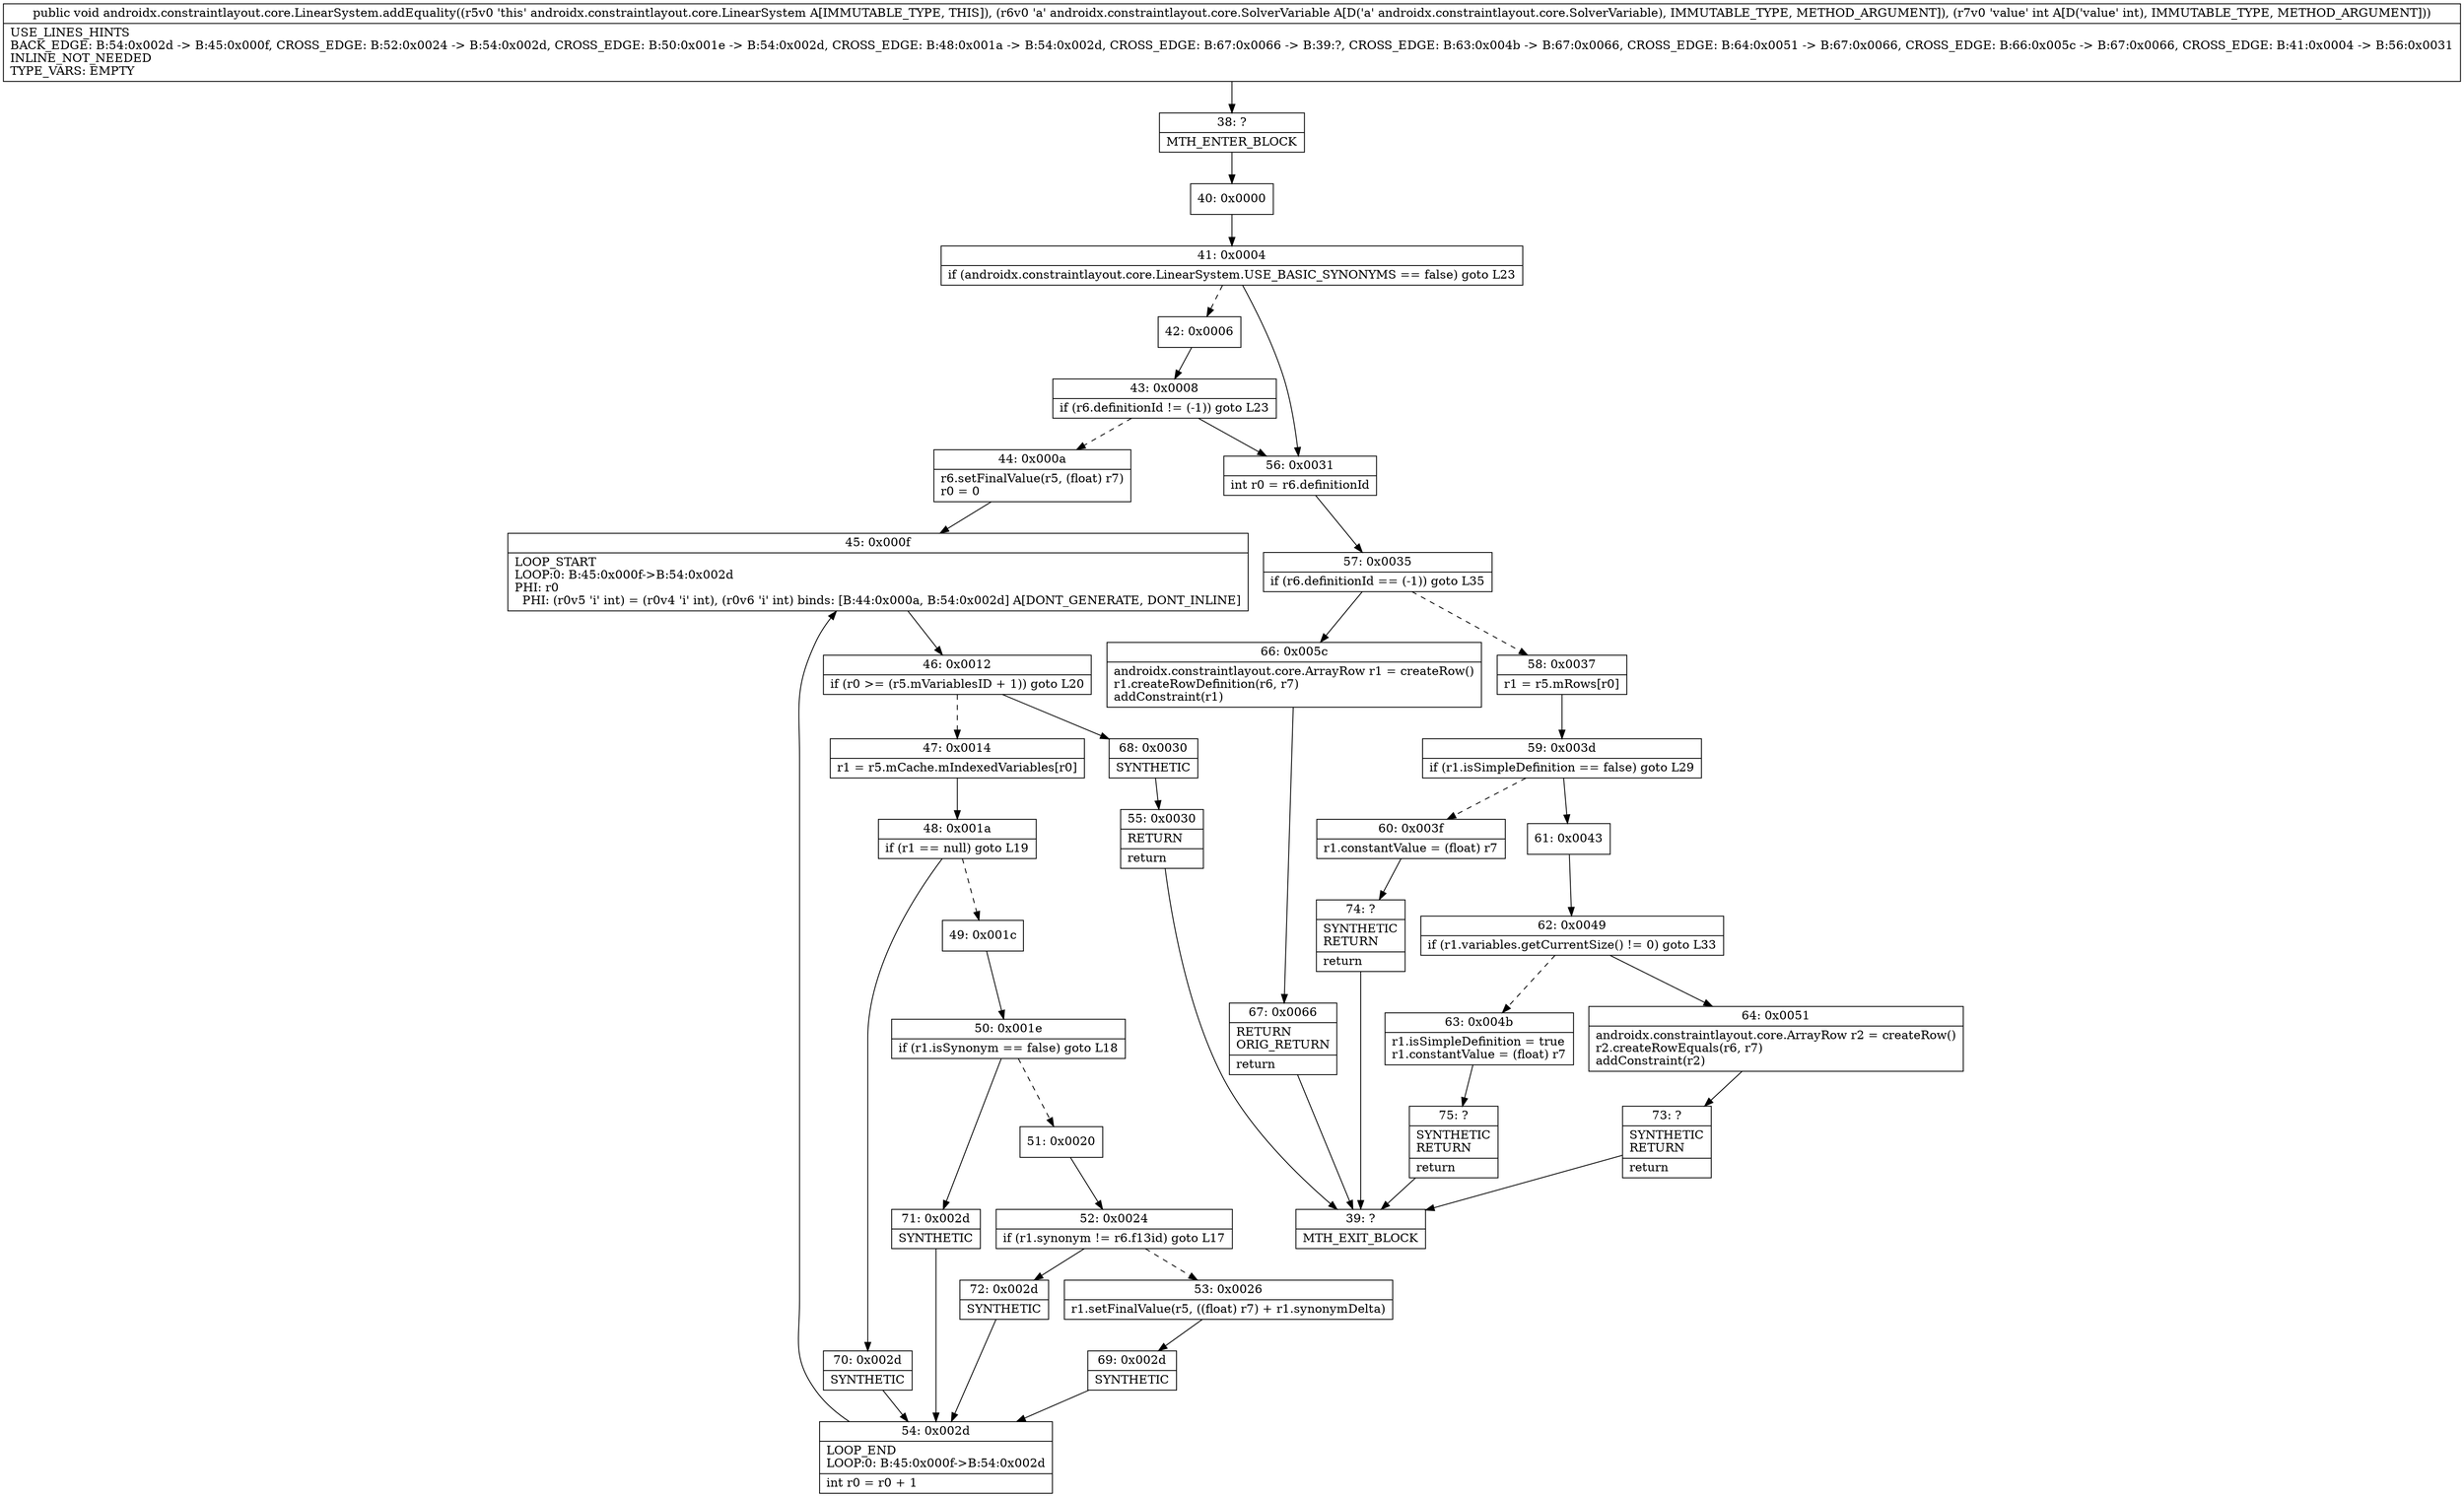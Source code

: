 digraph "CFG forandroidx.constraintlayout.core.LinearSystem.addEquality(Landroidx\/constraintlayout\/core\/SolverVariable;I)V" {
Node_38 [shape=record,label="{38\:\ ?|MTH_ENTER_BLOCK\l}"];
Node_40 [shape=record,label="{40\:\ 0x0000}"];
Node_41 [shape=record,label="{41\:\ 0x0004|if (androidx.constraintlayout.core.LinearSystem.USE_BASIC_SYNONYMS == false) goto L23\l}"];
Node_42 [shape=record,label="{42\:\ 0x0006}"];
Node_43 [shape=record,label="{43\:\ 0x0008|if (r6.definitionId != (\-1)) goto L23\l}"];
Node_44 [shape=record,label="{44\:\ 0x000a|r6.setFinalValue(r5, (float) r7)\lr0 = 0\l}"];
Node_45 [shape=record,label="{45\:\ 0x000f|LOOP_START\lLOOP:0: B:45:0x000f\-\>B:54:0x002d\lPHI: r0 \l  PHI: (r0v5 'i' int) = (r0v4 'i' int), (r0v6 'i' int) binds: [B:44:0x000a, B:54:0x002d] A[DONT_GENERATE, DONT_INLINE]\l}"];
Node_46 [shape=record,label="{46\:\ 0x0012|if (r0 \>= (r5.mVariablesID + 1)) goto L20\l}"];
Node_47 [shape=record,label="{47\:\ 0x0014|r1 = r5.mCache.mIndexedVariables[r0]\l}"];
Node_48 [shape=record,label="{48\:\ 0x001a|if (r1 == null) goto L19\l}"];
Node_49 [shape=record,label="{49\:\ 0x001c}"];
Node_50 [shape=record,label="{50\:\ 0x001e|if (r1.isSynonym == false) goto L18\l}"];
Node_51 [shape=record,label="{51\:\ 0x0020}"];
Node_52 [shape=record,label="{52\:\ 0x0024|if (r1.synonym != r6.f13id) goto L17\l}"];
Node_53 [shape=record,label="{53\:\ 0x0026|r1.setFinalValue(r5, ((float) r7) + r1.synonymDelta)\l}"];
Node_69 [shape=record,label="{69\:\ 0x002d|SYNTHETIC\l}"];
Node_54 [shape=record,label="{54\:\ 0x002d|LOOP_END\lLOOP:0: B:45:0x000f\-\>B:54:0x002d\l|int r0 = r0 + 1\l}"];
Node_72 [shape=record,label="{72\:\ 0x002d|SYNTHETIC\l}"];
Node_71 [shape=record,label="{71\:\ 0x002d|SYNTHETIC\l}"];
Node_70 [shape=record,label="{70\:\ 0x002d|SYNTHETIC\l}"];
Node_68 [shape=record,label="{68\:\ 0x0030|SYNTHETIC\l}"];
Node_55 [shape=record,label="{55\:\ 0x0030|RETURN\l|return\l}"];
Node_39 [shape=record,label="{39\:\ ?|MTH_EXIT_BLOCK\l}"];
Node_56 [shape=record,label="{56\:\ 0x0031|int r0 = r6.definitionId\l}"];
Node_57 [shape=record,label="{57\:\ 0x0035|if (r6.definitionId == (\-1)) goto L35\l}"];
Node_58 [shape=record,label="{58\:\ 0x0037|r1 = r5.mRows[r0]\l}"];
Node_59 [shape=record,label="{59\:\ 0x003d|if (r1.isSimpleDefinition == false) goto L29\l}"];
Node_60 [shape=record,label="{60\:\ 0x003f|r1.constantValue = (float) r7\l}"];
Node_74 [shape=record,label="{74\:\ ?|SYNTHETIC\lRETURN\l|return\l}"];
Node_61 [shape=record,label="{61\:\ 0x0043}"];
Node_62 [shape=record,label="{62\:\ 0x0049|if (r1.variables.getCurrentSize() != 0) goto L33\l}"];
Node_63 [shape=record,label="{63\:\ 0x004b|r1.isSimpleDefinition = true\lr1.constantValue = (float) r7\l}"];
Node_75 [shape=record,label="{75\:\ ?|SYNTHETIC\lRETURN\l|return\l}"];
Node_64 [shape=record,label="{64\:\ 0x0051|androidx.constraintlayout.core.ArrayRow r2 = createRow()\lr2.createRowEquals(r6, r7)\laddConstraint(r2)\l}"];
Node_73 [shape=record,label="{73\:\ ?|SYNTHETIC\lRETURN\l|return\l}"];
Node_66 [shape=record,label="{66\:\ 0x005c|androidx.constraintlayout.core.ArrayRow r1 = createRow()\lr1.createRowDefinition(r6, r7)\laddConstraint(r1)\l}"];
Node_67 [shape=record,label="{67\:\ 0x0066|RETURN\lORIG_RETURN\l|return\l}"];
MethodNode[shape=record,label="{public void androidx.constraintlayout.core.LinearSystem.addEquality((r5v0 'this' androidx.constraintlayout.core.LinearSystem A[IMMUTABLE_TYPE, THIS]), (r6v0 'a' androidx.constraintlayout.core.SolverVariable A[D('a' androidx.constraintlayout.core.SolverVariable), IMMUTABLE_TYPE, METHOD_ARGUMENT]), (r7v0 'value' int A[D('value' int), IMMUTABLE_TYPE, METHOD_ARGUMENT]))  | USE_LINES_HINTS\lBACK_EDGE: B:54:0x002d \-\> B:45:0x000f, CROSS_EDGE: B:52:0x0024 \-\> B:54:0x002d, CROSS_EDGE: B:50:0x001e \-\> B:54:0x002d, CROSS_EDGE: B:48:0x001a \-\> B:54:0x002d, CROSS_EDGE: B:67:0x0066 \-\> B:39:?, CROSS_EDGE: B:63:0x004b \-\> B:67:0x0066, CROSS_EDGE: B:64:0x0051 \-\> B:67:0x0066, CROSS_EDGE: B:66:0x005c \-\> B:67:0x0066, CROSS_EDGE: B:41:0x0004 \-\> B:56:0x0031\lINLINE_NOT_NEEDED\lTYPE_VARS: EMPTY\l}"];
MethodNode -> Node_38;Node_38 -> Node_40;
Node_40 -> Node_41;
Node_41 -> Node_42[style=dashed];
Node_41 -> Node_56;
Node_42 -> Node_43;
Node_43 -> Node_44[style=dashed];
Node_43 -> Node_56;
Node_44 -> Node_45;
Node_45 -> Node_46;
Node_46 -> Node_47[style=dashed];
Node_46 -> Node_68;
Node_47 -> Node_48;
Node_48 -> Node_49[style=dashed];
Node_48 -> Node_70;
Node_49 -> Node_50;
Node_50 -> Node_51[style=dashed];
Node_50 -> Node_71;
Node_51 -> Node_52;
Node_52 -> Node_53[style=dashed];
Node_52 -> Node_72;
Node_53 -> Node_69;
Node_69 -> Node_54;
Node_54 -> Node_45;
Node_72 -> Node_54;
Node_71 -> Node_54;
Node_70 -> Node_54;
Node_68 -> Node_55;
Node_55 -> Node_39;
Node_56 -> Node_57;
Node_57 -> Node_58[style=dashed];
Node_57 -> Node_66;
Node_58 -> Node_59;
Node_59 -> Node_60[style=dashed];
Node_59 -> Node_61;
Node_60 -> Node_74;
Node_74 -> Node_39;
Node_61 -> Node_62;
Node_62 -> Node_63[style=dashed];
Node_62 -> Node_64;
Node_63 -> Node_75;
Node_75 -> Node_39;
Node_64 -> Node_73;
Node_73 -> Node_39;
Node_66 -> Node_67;
Node_67 -> Node_39;
}

